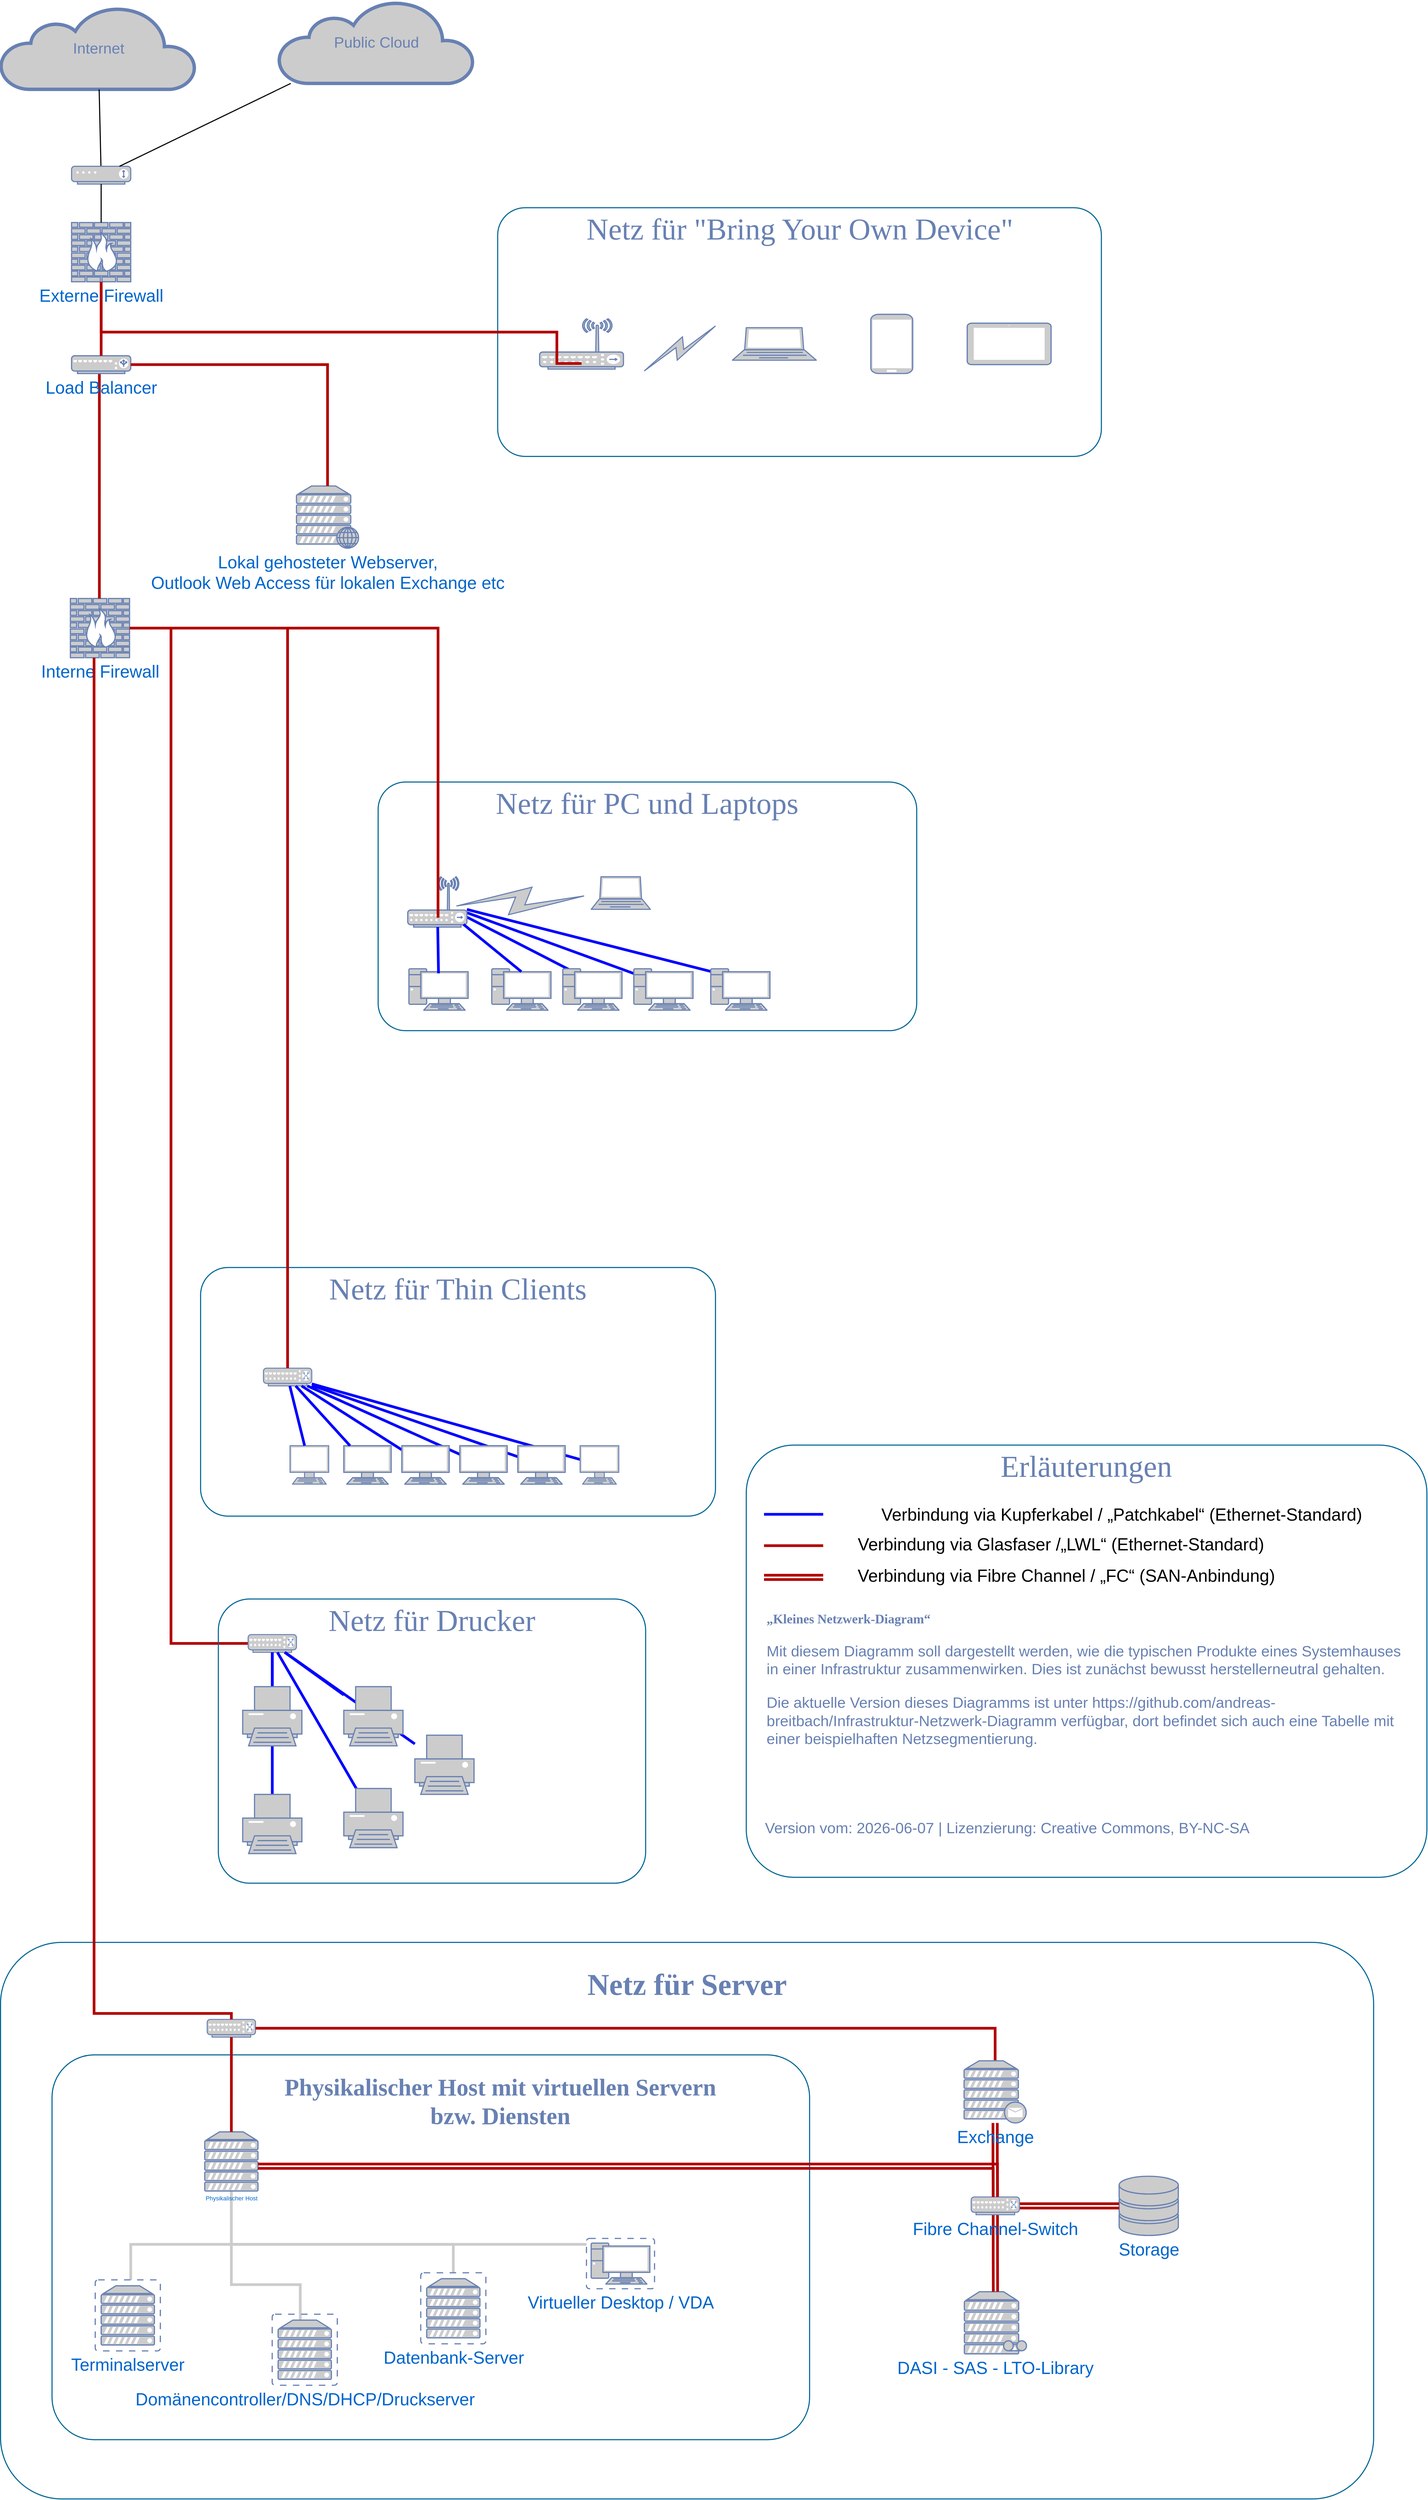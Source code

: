 <mxfile version="21.5.0" type="github">
  <diagram name="Seite-1" id="8-7M1oQOfn6xRrpXZHGh">
    <mxGraphModel dx="7389" dy="4086" grid="1" gridSize="10" guides="1" tooltips="1" connect="1" arrows="1" fold="1" page="1" pageScale="1" pageWidth="1654" pageHeight="1169" math="0" shadow="0">
      <root>
        <mxCell id="0" />
        <mxCell id="1" parent="0" />
        <mxCell id="ngwGiqMMLVKh6pp5jCwA-343" value="" style="group" vertex="1" connectable="0" parent="1">
          <mxGeometry x="20" y="20" width="2638.44" height="4620" as="geometry" />
        </mxCell>
        <mxCell id="pISYecKRWvW4cgzkgIgh-7" value="&lt;div style=&quot;font-size: 32px;&quot;&gt;&lt;font style=&quot;font-size: 32px;&quot;&gt;Externe Firewall&lt;/font&gt;&lt;/div&gt;&lt;div style=&quot;font-size: 32px;&quot;&gt;&lt;font style=&quot;font-size: 32px;&quot;&gt;&lt;br&gt;&lt;/font&gt;&lt;/div&gt;" style="fontColor=#0066CC;verticalAlign=top;verticalLabelPosition=bottom;labelPosition=center;align=center;html=1;fillColor=#CCCCCC;strokeColor=#6881B3;gradientColor=none;gradientDirection=north;strokeWidth=2;shape=mxgraph.networks.firewall;rounded=0;shadow=0;comic=0;" parent="ngwGiqMMLVKh6pp5jCwA-343" vertex="1">
          <mxGeometry x="131.375" y="410.545" width="109.479" height="109.479" as="geometry" />
        </mxCell>
        <mxCell id="pISYecKRWvW4cgzkgIgh-55" value="Internet" style="html=1;fillColor=#CCCCCC;strokeColor=#6881B3;gradientColor=none;gradientDirection=north;strokeWidth=2;shape=mxgraph.networks.cloud;fontColor=#6881B3;rounded=0;shadow=0;comic=0;align=center;fontSize=28;" parent="ngwGiqMMLVKh6pp5jCwA-343" vertex="1">
          <mxGeometry y="10.948" width="361.28" height="153.27" as="geometry" />
        </mxCell>
        <mxCell id="pISYecKRWvW4cgzkgIgh-56" style="edgeStyle=none;html=1;labelBackgroundColor=none;endArrow=none;endFill=0;strokeWidth=2;fontFamily=Verdana;fontSize=28;fontColor=#6881B3;" parent="ngwGiqMMLVKh6pp5jCwA-343" source="pISYecKRWvW4cgzkgIgh-91" target="pISYecKRWvW4cgzkgIgh-55" edge="1">
          <mxGeometry relative="1" as="geometry">
            <mxPoint x="185.693" y="284.645" as="sourcePoint" />
          </mxGeometry>
        </mxCell>
        <mxCell id="pISYecKRWvW4cgzkgIgh-78" value="Public Cloud" style="html=1;fillColor=#CCCCCC;strokeColor=#6881B3;gradientColor=none;gradientDirection=north;strokeWidth=2;shape=mxgraph.networks.cloud;fontColor=#6881B3;rounded=0;shadow=0;comic=0;align=center;fontSize=28;" parent="ngwGiqMMLVKh6pp5jCwA-343" vertex="1">
          <mxGeometry x="514.551" width="361.28" height="153.27" as="geometry" />
        </mxCell>
        <mxCell id="pISYecKRWvW4cgzkgIgh-122" style="edgeStyle=orthogonalEdgeStyle;shape=connector;rounded=0;orthogonalLoop=1;jettySize=auto;html=1;labelBackgroundColor=default;strokeColor=#B20000;strokeWidth=5;fontFamily=Helvetica;fontSize=11;fontColor=default;endArrow=none;endFill=0;fillColor=#e51400;" parent="ngwGiqMMLVKh6pp5jCwA-343" target="pISYecKRWvW4cgzkgIgh-111" edge="1">
          <mxGeometry relative="1" as="geometry">
            <mxPoint x="380.986" y="1160.477" as="sourcePoint" />
            <mxPoint x="556.331" y="2299.03" as="targetPoint" />
            <Array as="points">
              <mxPoint x="315.299" y="1160.474" />
            </Array>
          </mxGeometry>
        </mxCell>
        <mxCell id="pISYecKRWvW4cgzkgIgh-80" value="&lt;div style=&quot;font-size: 32px;&quot;&gt;Interne Firewall&lt;/div&gt;" style="fontColor=#0066CC;verticalAlign=top;verticalLabelPosition=bottom;labelPosition=center;align=center;html=1;fillColor=#CCCCCC;strokeColor=#6881B3;gradientColor=none;gradientDirection=north;strokeWidth=2;shape=mxgraph.networks.firewall;rounded=0;shadow=0;comic=0;" parent="ngwGiqMMLVKh6pp5jCwA-343" vertex="1">
          <mxGeometry x="129.185" y="1105.735" width="109.479" height="109.479" as="geometry" />
        </mxCell>
        <mxCell id="pISYecKRWvW4cgzkgIgh-137" style="edgeStyle=orthogonalEdgeStyle;shape=connector;rounded=0;orthogonalLoop=1;jettySize=auto;html=1;entryX=0.5;entryY=0;entryDx=0;entryDy=0;entryPerimeter=0;labelBackgroundColor=default;strokeColor=#B20000;strokeWidth=5;fontFamily=Helvetica;fontSize=11;fontColor=default;endArrow=none;endFill=0;fillColor=#e51400;" parent="ngwGiqMMLVKh6pp5jCwA-343" edge="1">
          <mxGeometry relative="1" as="geometry">
            <mxPoint x="185.019" y="689.716" as="sourcePoint" />
            <mxPoint x="182.83" y="1105.735" as="targetPoint" />
            <Array as="points">
              <mxPoint x="182.83" y="689.716" />
            </Array>
          </mxGeometry>
        </mxCell>
        <mxCell id="pISYecKRWvW4cgzkgIgh-83" value="&lt;font style=&quot;font-size: 32px;&quot;&gt;Load Balancer&lt;/font&gt;" style="fontColor=#0066CC;verticalAlign=top;verticalLabelPosition=bottom;labelPosition=center;align=center;html=1;outlineConnect=0;fillColor=#CCCCCC;strokeColor=#6881B3;gradientColor=none;gradientDirection=north;strokeWidth=2;shape=mxgraph.networks.load_balancer;" parent="ngwGiqMMLVKh6pp5jCwA-343" vertex="1">
          <mxGeometry x="131.375" y="656.872" width="109.479" height="32.844" as="geometry" />
        </mxCell>
        <mxCell id="pISYecKRWvW4cgzkgIgh-136" style="edgeStyle=orthogonalEdgeStyle;shape=connector;rounded=0;orthogonalLoop=1;jettySize=auto;html=1;entryX=0.5;entryY=0;entryDx=0;entryDy=0;entryPerimeter=0;labelBackgroundColor=default;strokeColor=#B20000;strokeWidth=5;fontFamily=Helvetica;fontSize=11;fontColor=default;endArrow=none;endFill=0;fillColor=#e51400;" parent="ngwGiqMMLVKh6pp5jCwA-343" source="pISYecKRWvW4cgzkgIgh-7" target="pISYecKRWvW4cgzkgIgh-83" edge="1">
          <mxGeometry relative="1" as="geometry" />
        </mxCell>
        <mxCell id="pISYecKRWvW4cgzkgIgh-91" value="" style="fontColor=#0066CC;verticalAlign=top;verticalLabelPosition=bottom;labelPosition=center;align=center;html=1;outlineConnect=0;fillColor=#CCCCCC;strokeColor=#6881B3;gradientColor=none;gradientDirection=north;strokeWidth=2;shape=mxgraph.networks.modem;" parent="ngwGiqMMLVKh6pp5jCwA-343" vertex="1">
          <mxGeometry x="131.375" y="306.54" width="109.479" height="32.844" as="geometry" />
        </mxCell>
        <mxCell id="pISYecKRWvW4cgzkgIgh-6" style="edgeStyle=none;html=1;labelBackgroundColor=none;endArrow=none;endFill=0;strokeWidth=2;fontFamily=Verdana;fontSize=28;fontColor=#6881B3;" parent="ngwGiqMMLVKh6pp5jCwA-343" source="pISYecKRWvW4cgzkgIgh-7" target="pISYecKRWvW4cgzkgIgh-91" edge="1">
          <mxGeometry relative="1" as="geometry">
            <mxPoint x="186.114" y="317.488" as="targetPoint" />
          </mxGeometry>
        </mxCell>
        <mxCell id="pISYecKRWvW4cgzkgIgh-57" style="edgeStyle=none;html=1;labelBackgroundColor=none;endArrow=none;endFill=0;strokeWidth=2;fontFamily=Verdana;fontSize=28;fontColor=#6881B3;" parent="ngwGiqMMLVKh6pp5jCwA-343" source="pISYecKRWvW4cgzkgIgh-91" target="pISYecKRWvW4cgzkgIgh-78" edge="1">
          <mxGeometry relative="1" as="geometry">
            <mxPoint x="212.84" y="284.645" as="sourcePoint" />
          </mxGeometry>
        </mxCell>
        <mxCell id="pISYecKRWvW4cgzkgIgh-134" value="&lt;font style=&quot;font-size: 32px;&quot;&gt;Lokal gehosteter Webserver, &lt;br&gt;&lt;/font&gt;&lt;div style=&quot;font-size: 32px;&quot;&gt;&lt;font style=&quot;font-size: 32px;&quot;&gt;Outlook Web Access für lokalen Exchange etc&lt;/font&gt;&lt;/div&gt;" style="fontColor=#0066CC;verticalAlign=top;verticalLabelPosition=bottom;labelPosition=center;align=center;html=1;outlineConnect=0;fillColor=#CCCCCC;strokeColor=#6881B3;gradientColor=none;gradientDirection=north;strokeWidth=2;shape=mxgraph.networks.web_server;fontFamily=Helvetica;fontSize=11;" parent="ngwGiqMMLVKh6pp5jCwA-343" vertex="1">
          <mxGeometry x="547.394" y="897.725" width="114.953" height="114.953" as="geometry" />
        </mxCell>
        <mxCell id="pISYecKRWvW4cgzkgIgh-135" style="edgeStyle=orthogonalEdgeStyle;shape=connector;rounded=0;orthogonalLoop=1;jettySize=auto;html=1;labelBackgroundColor=default;strokeColor=#B20000;strokeWidth=5;fontFamily=Helvetica;fontSize=11;fontColor=default;endArrow=none;endFill=0;fillColor=#e51400;" parent="ngwGiqMMLVKh6pp5jCwA-343" source="pISYecKRWvW4cgzkgIgh-83" target="pISYecKRWvW4cgzkgIgh-134" edge="1">
          <mxGeometry relative="1" as="geometry" />
        </mxCell>
        <mxCell id="pISYecKRWvW4cgzkgIgh-175" value="" style="group" parent="ngwGiqMMLVKh6pp5jCwA-343" vertex="1" connectable="0">
          <mxGeometry y="3590.9" width="2539.909" height="1029.1" as="geometry" />
        </mxCell>
        <mxCell id="pISYecKRWvW4cgzkgIgh-174" style="edgeStyle=orthogonalEdgeStyle;shape=link;rounded=0;orthogonalLoop=1;jettySize=auto;html=1;labelBackgroundColor=default;strokeColor=#B20000;strokeWidth=5;fontFamily=Helvetica;fontSize=11;fontColor=default;endArrow=none;endFill=0;fillColor=#e51400;" parent="pISYecKRWvW4cgzkgIgh-175" source="pISYecKRWvW4cgzkgIgh-138" target="pISYecKRWvW4cgzkgIgh-171" edge="1">
          <mxGeometry relative="1" as="geometry" />
        </mxCell>
        <mxCell id="pISYecKRWvW4cgzkgIgh-5" value="&lt;h1&gt;Netz für Server&lt;/h1&gt;" style="rounded=1;whiteSpace=wrap;html=1;shadow=0;comic=0;strokeColor=#036897;strokeWidth=2;fillColor=none;fontFamily=Verdana;fontSize=28;fontColor=#6881B3;align=center;arcSize=11;verticalAlign=top;" parent="pISYecKRWvW4cgzkgIgh-175" vertex="1">
          <mxGeometry width="2539.909" height="1029.1" as="geometry" />
        </mxCell>
        <mxCell id="pISYecKRWvW4cgzkgIgh-117" value="" style="fontColor=#0066CC;verticalAlign=top;verticalLabelPosition=bottom;labelPosition=center;align=center;html=1;outlineConnect=0;fillColor=#CCCCCC;strokeColor=#6881B3;gradientColor=none;gradientDirection=north;strokeWidth=2;shape=mxgraph.networks.switch;" parent="pISYecKRWvW4cgzkgIgh-175" vertex="1">
          <mxGeometry x="382.253" y="142.322" width="89.433" height="32.844" as="geometry" />
        </mxCell>
        <mxCell id="pISYecKRWvW4cgzkgIgh-168" style="edgeStyle=orthogonalEdgeStyle;shape=connector;rounded=0;orthogonalLoop=1;jettySize=auto;html=1;entryX=1;entryY=0.5;entryDx=0;entryDy=0;entryPerimeter=0;labelBackgroundColor=default;strokeColor=#B20000;strokeWidth=5;fontFamily=Helvetica;fontSize=11;fontColor=default;endArrow=none;endFill=0;fillColor=#e51400;" parent="pISYecKRWvW4cgzkgIgh-175" source="pISYecKRWvW4cgzkgIgh-138" target="pISYecKRWvW4cgzkgIgh-117" edge="1">
          <mxGeometry relative="1" as="geometry">
            <Array as="points">
              <mxPoint x="1840.339" y="158.744" />
            </Array>
          </mxGeometry>
        </mxCell>
        <mxCell id="pISYecKRWvW4cgzkgIgh-138" value="&lt;div style=&quot;font-size: 32px;&quot;&gt;&lt;font style=&quot;font-size: 32px;&quot;&gt;Exchange&lt;/font&gt;&lt;/div&gt;" style="fontColor=#0066CC;verticalAlign=top;verticalLabelPosition=bottom;labelPosition=center;align=center;html=1;outlineConnect=0;fillColor=#CCCCCC;strokeColor=#6881B3;gradientColor=none;gradientDirection=north;strokeWidth=2;shape=mxgraph.networks.mail_server;fontFamily=Helvetica;fontSize=11;" parent="pISYecKRWvW4cgzkgIgh-175" vertex="1">
          <mxGeometry x="1782.315" y="218.957" width="114.953" height="114.953" as="geometry" />
        </mxCell>
        <mxCell id="pISYecKRWvW4cgzkgIgh-142" value="&lt;font style=&quot;font-size: 32px;&quot;&gt;Storage&lt;/font&gt;" style="fontColor=#0066CC;verticalAlign=top;verticalLabelPosition=bottom;labelPosition=center;align=center;html=1;outlineConnect=0;fillColor=#CCCCCC;strokeColor=#6881B3;gradientColor=none;gradientDirection=north;strokeWidth=2;shape=mxgraph.networks.storage;fontFamily=Helvetica;fontSize=11;" parent="pISYecKRWvW4cgzkgIgh-175" vertex="1">
          <mxGeometry x="2069.15" y="432.441" width="109.479" height="109.479" as="geometry" />
        </mxCell>
        <mxCell id="pISYecKRWvW4cgzkgIgh-145" value="&lt;font style=&quot;font-size: 32px;&quot;&gt;DASI - SAS - LTO-Library&lt;/font&gt;" style="fontColor=#0066CC;verticalAlign=top;verticalLabelPosition=bottom;labelPosition=center;align=center;html=1;outlineConnect=0;fillColor=#CCCCCC;strokeColor=#6881B3;gradientColor=none;gradientDirection=north;strokeWidth=2;shape=mxgraph.networks.tape_storage;fontFamily=Helvetica;fontSize=11;" parent="pISYecKRWvW4cgzkgIgh-175" vertex="1">
          <mxGeometry x="1782.863" y="645.924" width="114.953" height="114.953" as="geometry" />
        </mxCell>
        <mxCell id="pISYecKRWvW4cgzkgIgh-166" value="" style="group" parent="pISYecKRWvW4cgzkgIgh-175" vertex="1" connectable="0">
          <mxGeometry x="95.247" y="208.009" width="1609.339" height="711.611" as="geometry" />
        </mxCell>
        <mxCell id="pISYecKRWvW4cgzkgIgh-157" value="&lt;h1&gt;&lt;br&gt;&lt;/h1&gt;" style="rounded=1;whiteSpace=wrap;html=1;shadow=0;comic=0;strokeColor=#036897;strokeWidth=2;fillColor=none;fontFamily=Verdana;fontSize=28;fontColor=#6881B3;align=center;arcSize=11;verticalAlign=top;" parent="pISYecKRWvW4cgzkgIgh-166" vertex="1">
          <mxGeometry width="1401.329" height="711.611" as="geometry" />
        </mxCell>
        <mxCell id="pISYecKRWvW4cgzkgIgh-165" style="edgeStyle=orthogonalEdgeStyle;shape=connector;rounded=0;orthogonalLoop=1;jettySize=auto;html=1;labelBackgroundColor=default;strokeColor=#CCCCCC;strokeWidth=5;fontFamily=Helvetica;fontSize=11;fontColor=default;endArrow=none;endFill=0;fillColor=#e51400;exitX=0.431;exitY=0.277;exitDx=0;exitDy=0;exitPerimeter=0;" parent="pISYecKRWvW4cgzkgIgh-166" source="pISYecKRWvW4cgzkgIgh-149" target="pISYecKRWvW4cgzkgIgh-144" edge="1">
          <mxGeometry relative="1" as="geometry">
            <mxPoint x="-131.375" y="339.384" as="sourcePoint" />
            <mxPoint x="104.069" y="86.488" as="targetPoint" />
            <Array as="points">
              <mxPoint x="458.716" y="424.777" />
              <mxPoint x="331.721" y="424.777" />
            </Array>
          </mxGeometry>
        </mxCell>
        <mxCell id="pISYecKRWvW4cgzkgIgh-149" value="&lt;font style=&quot;font-size: 32px;&quot;&gt;Domänencontroller/DNS/DHCP/Druckserver&lt;/font&gt;" style="fontColor=#0066CC;verticalAlign=top;verticalLabelPosition=bottom;labelPosition=center;align=center;html=1;outlineConnect=0;fillColor=#CCCCCC;strokeColor=#6881B3;gradientColor=none;gradientDirection=north;strokeWidth=2;shape=mxgraph.networks.virtual_server;fontFamily=Helvetica;fontSize=11;" parent="pISYecKRWvW4cgzkgIgh-166" vertex="1">
          <mxGeometry x="407.261" y="479.517" width="120.427" height="131.374" as="geometry" />
        </mxCell>
        <mxCell id="pISYecKRWvW4cgzkgIgh-162" style="edgeStyle=orthogonalEdgeStyle;shape=connector;rounded=0;orthogonalLoop=1;jettySize=auto;html=1;labelBackgroundColor=default;strokeColor=#CCCCCC;strokeWidth=5;fontFamily=Helvetica;fontSize=11;fontColor=default;endArrow=none;endFill=0;fillColor=#e51400;" parent="pISYecKRWvW4cgzkgIgh-166" source="pISYecKRWvW4cgzkgIgh-150" target="pISYecKRWvW4cgzkgIgh-144" edge="1">
          <mxGeometry relative="1" as="geometry">
            <Array as="points">
              <mxPoint x="145.607" y="350.332" />
              <mxPoint x="331.721" y="350.332" />
            </Array>
          </mxGeometry>
        </mxCell>
        <mxCell id="pISYecKRWvW4cgzkgIgh-150" value="&lt;font style=&quot;font-size: 32px;&quot;&gt;Terminalserver&lt;/font&gt;" style="fontColor=#0066CC;verticalAlign=top;verticalLabelPosition=bottom;labelPosition=center;align=center;html=1;outlineConnect=0;fillColor=#CCCCCC;strokeColor=#6881B3;gradientColor=none;gradientDirection=north;strokeWidth=2;shape=mxgraph.networks.virtual_server;fontFamily=Helvetica;fontSize=11;" parent="pISYecKRWvW4cgzkgIgh-166" vertex="1">
          <mxGeometry x="79.92" y="416.019" width="120.427" height="131.374" as="geometry" />
        </mxCell>
        <mxCell id="pISYecKRWvW4cgzkgIgh-164" style="edgeStyle=orthogonalEdgeStyle;shape=connector;rounded=0;orthogonalLoop=1;jettySize=auto;html=1;labelBackgroundColor=default;strokeColor=#CCCCCC;strokeWidth=5;fontFamily=Helvetica;fontSize=11;fontColor=default;endArrow=none;endFill=0;fillColor=#e51400;" parent="pISYecKRWvW4cgzkgIgh-166" source="pISYecKRWvW4cgzkgIgh-152" target="pISYecKRWvW4cgzkgIgh-144" edge="1">
          <mxGeometry relative="1" as="geometry">
            <Array as="points">
              <mxPoint x="742.267" y="350.332" />
              <mxPoint x="331.721" y="350.332" />
            </Array>
          </mxGeometry>
        </mxCell>
        <mxCell id="pISYecKRWvW4cgzkgIgh-152" value="&lt;div style=&quot;font-size: 32px;&quot;&gt;Datenbank-Server&lt;/div&gt;" style="fontColor=#0066CC;verticalAlign=top;verticalLabelPosition=bottom;labelPosition=center;align=center;html=1;outlineConnect=0;fillColor=#CCCCCC;strokeColor=#6881B3;gradientColor=none;gradientDirection=north;strokeWidth=2;shape=mxgraph.networks.virtual_server;fontFamily=Helvetica;fontSize=11;" parent="pISYecKRWvW4cgzkgIgh-166" vertex="1">
          <mxGeometry x="682.053" y="402.882" width="120.427" height="131.374" as="geometry" />
        </mxCell>
        <mxCell id="pISYecKRWvW4cgzkgIgh-163" style="edgeStyle=orthogonalEdgeStyle;shape=connector;rounded=0;orthogonalLoop=1;jettySize=auto;html=1;labelBackgroundColor=default;strokeColor=#CCCCCC;strokeWidth=5;fontFamily=Helvetica;fontSize=11;fontColor=default;endArrow=none;endFill=0;fillColor=#e51400;" parent="pISYecKRWvW4cgzkgIgh-166" source="pISYecKRWvW4cgzkgIgh-153" target="pISYecKRWvW4cgzkgIgh-144" edge="1">
          <mxGeometry relative="1" as="geometry">
            <Array as="points">
              <mxPoint x="840.797" y="350.332" />
              <mxPoint x="331.721" y="350.332" />
            </Array>
          </mxGeometry>
        </mxCell>
        <mxCell id="pISYecKRWvW4cgzkgIgh-153" value="&lt;div style=&quot;font-size: 32px;&quot;&gt;Virtueller Desktop / VDA&lt;/div&gt;" style="fontColor=#0066CC;verticalAlign=top;verticalLabelPosition=bottom;labelPosition=center;align=center;html=1;outlineConnect=0;fillColor=#CCCCCC;strokeColor=#6881B3;gradientColor=none;gradientDirection=north;strokeWidth=2;shape=mxgraph.networks.virtual_pc;fontFamily=Helvetica;fontSize=11;" parent="pISYecKRWvW4cgzkgIgh-166" vertex="1">
          <mxGeometry x="988.594" y="339.384" width="125.901" height="93.057" as="geometry" />
        </mxCell>
        <mxCell id="pISYecKRWvW4cgzkgIgh-154" value="" style="rounded=1;whiteSpace=wrap;html=1;fontFamily=Helvetica;fontSize=11;fontColor=default;opacity=0;" parent="pISYecKRWvW4cgzkgIgh-166" vertex="1">
          <mxGeometry x="689.717" y="273.697" width="131.375" height="65.687" as="geometry" />
        </mxCell>
        <mxCell id="pISYecKRWvW4cgzkgIgh-155" value="" style="rounded=1;whiteSpace=wrap;html=1;fontFamily=Helvetica;fontSize=11;fontColor=default;opacity=0;" parent="pISYecKRWvW4cgzkgIgh-166" vertex="1">
          <mxGeometry x="689.717" y="164.218" width="131.375" height="65.687" as="geometry" />
        </mxCell>
        <mxCell id="pISYecKRWvW4cgzkgIgh-147" value="&lt;h1&gt;&lt;font style=&quot;font-size: 44px;&quot; face=&quot;Verdana&quot; color=&quot;#6881b3&quot;&gt;Physikalischer Host mit virtuellen Servern bzw. Diensten&lt;br&gt;&lt;/font&gt;&lt;/h1&gt;" style="text;html=1;strokeColor=none;fillColor=none;align=center;verticalAlign=middle;whiteSpace=wrap;rounded=0;fontSize=11;fontFamily=Helvetica;fontColor=default;" parent="pISYecKRWvW4cgzkgIgh-166" vertex="1">
          <mxGeometry x="407.261" y="10.948" width="842.987" height="153.27" as="geometry" />
        </mxCell>
        <mxCell id="pISYecKRWvW4cgzkgIgh-144" value="&lt;div&gt;Physikalischer Host&lt;/div&gt;&lt;div&gt;&lt;br&gt;&lt;/div&gt;" style="fontColor=#0066CC;verticalAlign=top;verticalLabelPosition=bottom;labelPosition=center;align=center;html=1;outlineConnect=0;fillColor=#CCCCCC;strokeColor=#6881B3;gradientColor=none;gradientDirection=north;strokeWidth=2;shape=mxgraph.networks.server;fontFamily=Helvetica;fontSize=11;" parent="pISYecKRWvW4cgzkgIgh-166" vertex="1">
          <mxGeometry x="282.455" y="142.322" width="98.531" height="109.479" as="geometry" />
        </mxCell>
        <mxCell id="pISYecKRWvW4cgzkgIgh-167" style="edgeStyle=orthogonalEdgeStyle;shape=connector;rounded=0;orthogonalLoop=1;jettySize=auto;html=1;labelBackgroundColor=default;strokeColor=#B20000;strokeWidth=5;fontFamily=Helvetica;fontSize=11;fontColor=default;endArrow=none;endFill=0;fillColor=#e51400;" parent="pISYecKRWvW4cgzkgIgh-175" source="pISYecKRWvW4cgzkgIgh-117" target="pISYecKRWvW4cgzkgIgh-144" edge="1">
          <mxGeometry relative="1" as="geometry" />
        </mxCell>
        <mxCell id="pISYecKRWvW4cgzkgIgh-172" value="" style="edgeStyle=orthogonalEdgeStyle;shape=link;rounded=0;orthogonalLoop=1;jettySize=auto;html=1;labelBackgroundColor=default;strokeColor=#B20000;strokeWidth=5;fontFamily=Helvetica;fontSize=11;fontColor=default;endArrow=none;endFill=0;fillColor=#e51400;" parent="pISYecKRWvW4cgzkgIgh-175" source="pISYecKRWvW4cgzkgIgh-142" target="pISYecKRWvW4cgzkgIgh-171" edge="1">
          <mxGeometry relative="1" as="geometry">
            <mxPoint x="2419.482" y="492.654" as="sourcePoint" />
            <mxPoint x="426.967" y="426.967" as="targetPoint" />
            <Array as="points">
              <mxPoint x="2167.681" y="487.18" />
              <mxPoint x="2167.681" y="487.18" />
            </Array>
          </mxGeometry>
        </mxCell>
        <mxCell id="pISYecKRWvW4cgzkgIgh-173" style="edgeStyle=orthogonalEdgeStyle;shape=link;rounded=0;orthogonalLoop=1;jettySize=auto;html=1;labelBackgroundColor=default;strokeColor=#B20000;strokeWidth=5;fontFamily=Helvetica;fontSize=11;fontColor=default;endArrow=none;endFill=0;fillColor=#e51400;" parent="pISYecKRWvW4cgzkgIgh-175" source="pISYecKRWvW4cgzkgIgh-171" target="pISYecKRWvW4cgzkgIgh-145" edge="1">
          <mxGeometry relative="1" as="geometry" />
        </mxCell>
        <mxCell id="pISYecKRWvW4cgzkgIgh-171" value="&lt;font style=&quot;font-size: 32px;&quot;&gt;Fibre Channel-Switch&lt;/font&gt;" style="fontColor=#0066CC;verticalAlign=top;verticalLabelPosition=bottom;labelPosition=center;align=center;html=1;outlineConnect=0;fillColor=#CCCCCC;strokeColor=#6881B3;gradientColor=none;gradientDirection=north;strokeWidth=2;shape=mxgraph.networks.switch;" parent="pISYecKRWvW4cgzkgIgh-175" vertex="1">
          <mxGeometry x="1795.45" y="470.758" width="89.433" height="32.844" as="geometry" />
        </mxCell>
        <mxCell id="pISYecKRWvW4cgzkgIgh-170" style="edgeStyle=orthogonalEdgeStyle;shape=link;rounded=0;orthogonalLoop=1;jettySize=auto;html=1;labelBackgroundColor=default;strokeColor=#B20000;strokeWidth=5;fontFamily=Helvetica;fontSize=11;fontColor=default;endArrow=none;endFill=0;fillColor=#e51400;" parent="pISYecKRWvW4cgzkgIgh-175" source="pISYecKRWvW4cgzkgIgh-171" target="pISYecKRWvW4cgzkgIgh-144" edge="1">
          <mxGeometry relative="1" as="geometry">
            <Array as="points">
              <mxPoint x="1840.339" y="413.829" />
            </Array>
          </mxGeometry>
        </mxCell>
        <mxCell id="pISYecKRWvW4cgzkgIgh-119" style="edgeStyle=orthogonalEdgeStyle;shape=connector;rounded=0;orthogonalLoop=1;jettySize=auto;html=1;entryX=0.5;entryY=0;entryDx=0;entryDy=0;entryPerimeter=0;labelBackgroundColor=default;strokeColor=#B20000;strokeWidth=5;fontFamily=Helvetica;fontSize=11;fontColor=default;endArrow=none;endFill=0;fillColor=#e51400;" parent="ngwGiqMMLVKh6pp5jCwA-343" source="pISYecKRWvW4cgzkgIgh-80" target="pISYecKRWvW4cgzkgIgh-117" edge="1">
          <mxGeometry relative="1" as="geometry">
            <Array as="points">
              <mxPoint x="172.977" y="3722.275" />
            </Array>
          </mxGeometry>
        </mxCell>
        <mxCell id="pISYecKRWvW4cgzkgIgh-179" value="" style="group" parent="ngwGiqMMLVKh6pp5jCwA-343" vertex="1" connectable="0">
          <mxGeometry x="919.622" y="383.175" width="1116.684" height="459.81" as="geometry" />
        </mxCell>
        <mxCell id="pISYecKRWvW4cgzkgIgh-180" value="&lt;font style=&quot;font-size: 56px;&quot;&gt;Netz für &quot;Bring Your Own Device&quot;&lt;/font&gt;" style="rounded=1;whiteSpace=wrap;html=1;shadow=0;comic=0;strokeColor=#036897;strokeWidth=2;fillColor=none;fontFamily=Verdana;fontSize=28;fontColor=#6881B3;align=center;arcSize=11;verticalAlign=top;" parent="pISYecKRWvW4cgzkgIgh-179" vertex="1">
          <mxGeometry width="1116.684" height="459.81" as="geometry" />
        </mxCell>
        <mxCell id="pISYecKRWvW4cgzkgIgh-186" value="" style="fontColor=#0066CC;verticalAlign=top;verticalLabelPosition=bottom;labelPosition=center;align=center;html=1;fillColor=#CCCCCC;strokeColor=#6881B3;gradientColor=none;gradientDirection=north;strokeWidth=2;shape=mxgraph.networks.wireless_hub;rounded=0;shadow=0;comic=0;" parent="pISYecKRWvW4cgzkgIgh-179" vertex="1">
          <mxGeometry x="77.548" y="205.273" width="155.095" height="93.057" as="geometry" />
        </mxCell>
        <mxCell id="pISYecKRWvW4cgzkgIgh-187" value="" style="html=1;fillColor=#CCCCCC;strokeColor=#6881B3;gradientColor=none;gradientDirection=north;strokeWidth=2;shape=mxgraph.networks.comm_link_edge;html=1;labelBackgroundColor=none;endArrow=none;endFill=0;fontFamily=Verdana;fontSize=20;" parent="pISYecKRWvW4cgzkgIgh-179" edge="1">
          <mxGeometry width="100" height="100" relative="1" as="geometry">
            <mxPoint x="263.657" y="306.54" as="sourcePoint" />
            <mxPoint x="410.226" y="213.965" as="targetPoint" />
          </mxGeometry>
        </mxCell>
        <mxCell id="pISYecKRWvW4cgzkgIgh-195" value="" style="fontColor=#0066CC;verticalAlign=top;verticalLabelPosition=bottom;labelPosition=center;align=center;html=1;outlineConnect=0;fillColor=#CCCCCC;strokeColor=#6881B3;gradientColor=none;gradientDirection=north;strokeWidth=2;shape=mxgraph.networks.tablet;fontFamily=Helvetica;fontSize=11;" parent="pISYecKRWvW4cgzkgIgh-179" vertex="1">
          <mxGeometry x="868.532" y="213.483" width="155.095" height="76.635" as="geometry" />
        </mxCell>
        <mxCell id="pISYecKRWvW4cgzkgIgh-196" value="" style="fontColor=#0066CC;verticalAlign=top;verticalLabelPosition=bottom;labelPosition=center;align=center;html=1;outlineConnect=0;fillColor=#CCCCCC;strokeColor=#6881B3;gradientColor=none;gradientDirection=north;strokeWidth=2;shape=mxgraph.networks.mobile;fontFamily=Helvetica;fontSize=11;" parent="pISYecKRWvW4cgzkgIgh-179" vertex="1">
          <mxGeometry x="690.173" y="197.062" width="77.548" height="109.479" as="geometry" />
        </mxCell>
        <mxCell id="pISYecKRWvW4cgzkgIgh-197" value="" style="fontColor=#0066CC;verticalAlign=top;verticalLabelPosition=bottom;labelPosition=center;align=center;html=1;outlineConnect=0;fillColor=#CCCCCC;strokeColor=#6881B3;gradientColor=none;gradientDirection=north;strokeWidth=2;shape=mxgraph.networks.laptop;fontFamily=Helvetica;fontSize=11;" parent="pISYecKRWvW4cgzkgIgh-179" vertex="1">
          <mxGeometry x="434.266" y="221.694" width="155.095" height="60.213" as="geometry" />
        </mxCell>
        <mxCell id="pISYecKRWvW4cgzkgIgh-199" style="edgeStyle=orthogonalEdgeStyle;shape=connector;rounded=0;orthogonalLoop=1;jettySize=auto;html=1;entryX=0.5;entryY=1;entryDx=0;entryDy=0;entryPerimeter=0;labelBackgroundColor=default;strokeColor=#B20000;strokeWidth=5;fontFamily=Helvetica;fontSize=11;fontColor=default;endArrow=none;endFill=0;fillColor=#e51400;exitX=0.5;exitY=0.888;exitDx=0;exitDy=0;exitPerimeter=0;" parent="ngwGiqMMLVKh6pp5jCwA-343" source="pISYecKRWvW4cgzkgIgh-186" target="pISYecKRWvW4cgzkgIgh-7" edge="1">
          <mxGeometry relative="1" as="geometry">
            <Array as="points">
              <mxPoint x="1029.101" y="613.081" />
              <mxPoint x="186.114" y="613.081" />
            </Array>
          </mxGeometry>
        </mxCell>
        <mxCell id="ngwGiqMMLVKh6pp5jCwA-29" value="" style="group" vertex="1" connectable="0" parent="ngwGiqMMLVKh6pp5jCwA-343">
          <mxGeometry x="698.475" y="1445.118" width="996.257" height="459.81" as="geometry" />
        </mxCell>
        <mxCell id="pISYecKRWvW4cgzkgIgh-73" style="edgeStyle=none;html=1;labelBackgroundColor=none;endArrow=none;endFill=0;strokeWidth=5;fontFamily=Verdana;fontSize=15;fontColor=#036897;exitX=0.276;exitY=0.144;exitDx=0;exitDy=0;exitPerimeter=0;strokeColor=#0000FF;" parent="ngwGiqMMLVKh6pp5jCwA-29" source="pISYecKRWvW4cgzkgIgh-65" target="pISYecKRWvW4cgzkgIgh-70" edge="1">
          <mxGeometry relative="1" as="geometry" />
        </mxCell>
        <mxCell id="pISYecKRWvW4cgzkgIgh-74" style="edgeStyle=none;html=1;labelBackgroundColor=none;endArrow=none;endFill=0;strokeWidth=5;fontFamily=Verdana;fontSize=15;fontColor=#036897;exitX=0.202;exitY=0.22;exitDx=0;exitDy=0;exitPerimeter=0;strokeColor=#0000FF;" parent="ngwGiqMMLVKh6pp5jCwA-29" source="pISYecKRWvW4cgzkgIgh-66" target="pISYecKRWvW4cgzkgIgh-70" edge="1">
          <mxGeometry relative="1" as="geometry" />
        </mxCell>
        <mxCell id="pISYecKRWvW4cgzkgIgh-75" style="edgeStyle=none;html=1;labelBackgroundColor=none;endArrow=none;endFill=0;strokeWidth=5;fontFamily=Verdana;fontSize=15;fontColor=#036897;exitX=0.218;exitY=0.144;exitDx=0;exitDy=0;exitPerimeter=0;strokeColor=#0000FF;" parent="ngwGiqMMLVKh6pp5jCwA-29" source="pISYecKRWvW4cgzkgIgh-67" target="pISYecKRWvW4cgzkgIgh-70" edge="1">
          <mxGeometry relative="1" as="geometry" />
        </mxCell>
        <mxCell id="pISYecKRWvW4cgzkgIgh-2" value="&lt;font style=&quot;font-size: 56px;&quot;&gt;Netz für PC und Laptops&lt;/font&gt;" style="rounded=1;whiteSpace=wrap;html=1;shadow=0;comic=0;strokeColor=#036897;strokeWidth=2;fillColor=none;fontFamily=Verdana;fontSize=28;fontColor=#6881B3;align=center;arcSize=11;verticalAlign=top;" parent="ngwGiqMMLVKh6pp5jCwA-29" vertex="1">
          <mxGeometry width="996.257" height="459.81" as="geometry" />
        </mxCell>
        <mxCell id="pISYecKRWvW4cgzkgIgh-63" value="" style="fontColor=#0066CC;verticalAlign=top;verticalLabelPosition=bottom;labelPosition=center;align=center;html=1;fillColor=#CCCCCC;strokeColor=#6881B3;gradientColor=none;gradientDirection=north;strokeWidth=2;shape=mxgraph.networks.pc;rounded=0;shadow=0;comic=0;" parent="ngwGiqMMLVKh6pp5jCwA-29" vertex="1">
          <mxGeometry x="56.929" y="345.309" width="109.479" height="76.635" as="geometry" />
        </mxCell>
        <mxCell id="pISYecKRWvW4cgzkgIgh-64" value="" style="fontColor=#0066CC;verticalAlign=top;verticalLabelPosition=bottom;labelPosition=center;align=center;html=1;fillColor=#CCCCCC;strokeColor=#6881B3;gradientColor=none;gradientDirection=north;strokeWidth=2;shape=mxgraph.networks.pc;rounded=0;shadow=0;comic=0;" parent="ngwGiqMMLVKh6pp5jCwA-29" vertex="1">
          <mxGeometry x="210.199" y="345.309" width="109.479" height="76.635" as="geometry" />
        </mxCell>
        <mxCell id="pISYecKRWvW4cgzkgIgh-65" value="" style="fontColor=#0066CC;verticalAlign=top;verticalLabelPosition=bottom;labelPosition=center;align=center;html=1;fillColor=#CCCCCC;strokeColor=#6881B3;gradientColor=none;gradientDirection=north;strokeWidth=2;shape=mxgraph.networks.pc;rounded=0;shadow=0;comic=0;" parent="ngwGiqMMLVKh6pp5jCwA-29" vertex="1">
          <mxGeometry x="341.574" y="345.309" width="109.479" height="76.635" as="geometry" />
        </mxCell>
        <mxCell id="pISYecKRWvW4cgzkgIgh-66" value="" style="fontColor=#0066CC;verticalAlign=top;verticalLabelPosition=bottom;labelPosition=center;align=center;html=1;fillColor=#CCCCCC;strokeColor=#6881B3;gradientColor=none;gradientDirection=north;strokeWidth=2;shape=mxgraph.networks.pc;rounded=0;shadow=0;comic=0;" parent="ngwGiqMMLVKh6pp5jCwA-29" vertex="1">
          <mxGeometry x="472.949" y="345.309" width="109.479" height="76.635" as="geometry" />
        </mxCell>
        <mxCell id="pISYecKRWvW4cgzkgIgh-67" value="" style="fontColor=#0066CC;verticalAlign=top;verticalLabelPosition=bottom;labelPosition=center;align=center;html=1;fillColor=#CCCCCC;strokeColor=#6881B3;gradientColor=none;gradientDirection=north;strokeWidth=2;shape=mxgraph.networks.pc;rounded=0;shadow=0;comic=0;" parent="ngwGiqMMLVKh6pp5jCwA-29" vertex="1">
          <mxGeometry x="615.271" y="345.309" width="109.479" height="76.635" as="geometry" />
        </mxCell>
        <mxCell id="pISYecKRWvW4cgzkgIgh-70" value="" style="fontColor=#0066CC;verticalAlign=top;verticalLabelPosition=bottom;labelPosition=center;align=center;html=1;fillColor=#CCCCCC;strokeColor=#6881B3;gradientColor=none;gradientDirection=north;strokeWidth=2;shape=mxgraph.networks.wireless_hub;rounded=0;shadow=0;comic=0;" parent="ngwGiqMMLVKh6pp5jCwA-29" vertex="1">
          <mxGeometry x="54.739" y="175.168" width="109.479" height="93.057" as="geometry" />
        </mxCell>
        <mxCell id="pISYecKRWvW4cgzkgIgh-76" value="" style="html=1;fillColor=#CCCCCC;strokeColor=#6881B3;gradientColor=none;gradientDirection=north;strokeWidth=2;shape=mxgraph.networks.comm_link_edge;html=1;labelBackgroundColor=none;endArrow=none;endFill=0;fontFamily=Verdana;fontSize=20;entryX=0.702;entryY=0.593;entryDx=0;entryDy=0;entryPerimeter=0;" parent="ngwGiqMMLVKh6pp5jCwA-29" source="pISYecKRWvW4cgzkgIgh-88" target="pISYecKRWvW4cgzkgIgh-70" edge="1">
          <mxGeometry width="100" height="100" relative="1" as="geometry">
            <mxPoint x="335.049" y="215.87" as="sourcePoint" />
            <mxPoint x="194.829" y="197.062" as="targetPoint" />
          </mxGeometry>
        </mxCell>
        <mxCell id="pISYecKRWvW4cgzkgIgh-88" value="" style="fontColor=#0066CC;verticalAlign=top;verticalLabelPosition=bottom;labelPosition=center;align=center;html=1;outlineConnect=0;fillColor=#CCCCCC;strokeColor=#6881B3;gradientColor=none;gradientDirection=north;strokeWidth=2;shape=mxgraph.networks.laptop;" parent="ngwGiqMMLVKh6pp5jCwA-29" vertex="1">
          <mxGeometry x="394.124" y="175.166" width="109.479" height="60.213" as="geometry" />
        </mxCell>
        <mxCell id="pISYecKRWvW4cgzkgIgh-71" style="edgeStyle=none;html=1;labelBackgroundColor=none;endArrow=none;endFill=0;strokeWidth=5;fontFamily=Verdana;fontSize=15;fontColor=#036897;exitX=0.5;exitY=0.11;exitDx=0;exitDy=0;exitPerimeter=0;strokeColor=#0000FF;" parent="ngwGiqMMLVKh6pp5jCwA-29" source="pISYecKRWvW4cgzkgIgh-63" target="pISYecKRWvW4cgzkgIgh-70" edge="1">
          <mxGeometry relative="1" as="geometry">
            <mxPoint x="2366.932" y="1560.522" as="targetPoint" />
          </mxGeometry>
        </mxCell>
        <mxCell id="pISYecKRWvW4cgzkgIgh-72" style="edgeStyle=none;html=1;labelBackgroundColor=none;endArrow=none;endFill=0;strokeWidth=5;fontFamily=Verdana;fontSize=15;fontColor=#036897;exitX=0.5;exitY=0.07;exitDx=0;exitDy=0;exitPerimeter=0;entryX=0.942;entryY=0.946;entryDx=0;entryDy=0;entryPerimeter=0;strokeColor=#0000FF;" parent="ngwGiqMMLVKh6pp5jCwA-29" source="pISYecKRWvW4cgzkgIgh-64" target="pISYecKRWvW4cgzkgIgh-70" edge="1">
          <mxGeometry relative="1" as="geometry" />
        </mxCell>
        <mxCell id="pISYecKRWvW4cgzkgIgh-120" style="edgeStyle=orthogonalEdgeStyle;shape=connector;rounded=0;orthogonalLoop=1;jettySize=auto;html=1;entryX=0.512;entryY=0.814;entryDx=0;entryDy=0;entryPerimeter=0;labelBackgroundColor=default;strokeColor=#B20000;strokeWidth=5;fontFamily=Helvetica;fontSize=11;fontColor=default;endArrow=none;endFill=0;fillColor=#e51400;" parent="ngwGiqMMLVKh6pp5jCwA-343" source="pISYecKRWvW4cgzkgIgh-80" target="pISYecKRWvW4cgzkgIgh-70" edge="1">
          <mxGeometry relative="1" as="geometry" />
        </mxCell>
        <mxCell id="ngwGiqMMLVKh6pp5jCwA-47" value="" style="group" vertex="1" connectable="0" parent="ngwGiqMMLVKh6pp5jCwA-343">
          <mxGeometry x="1368.485" y="2671.28" width="1269.955" height="799.194" as="geometry" />
        </mxCell>
        <mxCell id="ngwGiqMMLVKh6pp5jCwA-48" value="&lt;font style=&quot;font-size: 56px;&quot;&gt;Erläuterungen&lt;/font&gt;" style="rounded=1;whiteSpace=wrap;html=1;shadow=0;comic=0;strokeColor=#036897;strokeWidth=2;fillColor=none;fontFamily=Verdana;fontSize=28;fontColor=#6881B3;align=center;arcSize=11;verticalAlign=top;" vertex="1" parent="ngwGiqMMLVKh6pp5jCwA-47">
          <mxGeometry x="10.948" width="1259.007" height="799.194" as="geometry" />
        </mxCell>
        <mxCell id="ngwGiqMMLVKh6pp5jCwA-50" style="edgeStyle=none;shape=connector;rounded=0;orthogonalLoop=1;jettySize=auto;html=1;labelBackgroundColor=default;strokeColor=#0000FF;strokeWidth=5;fontFamily=Helvetica;fontSize=11;fontColor=default;endArrow=none;endFill=0;fillColor=#e51400;" edge="1" parent="ngwGiqMMLVKh6pp5jCwA-47" target="ngwGiqMMLVKh6pp5jCwA-49">
          <mxGeometry relative="1" as="geometry">
            <mxPoint x="276.981" y="188.569" as="sourcePoint" />
          </mxGeometry>
        </mxCell>
        <mxCell id="ngwGiqMMLVKh6pp5jCwA-51" style="edgeStyle=none;shape=connector;rounded=0;orthogonalLoop=1;jettySize=auto;html=1;labelBackgroundColor=default;strokeColor=#0000FF;strokeWidth=5;fontFamily=Helvetica;fontSize=11;fontColor=default;endArrow=none;endFill=0;fillColor=#e51400;" edge="1" parent="ngwGiqMMLVKh6pp5jCwA-47" target="ngwGiqMMLVKh6pp5jCwA-49">
          <mxGeometry relative="1" as="geometry">
            <mxPoint x="621.84" y="207.939" as="sourcePoint" />
          </mxGeometry>
        </mxCell>
        <mxCell id="ngwGiqMMLVKh6pp5jCwA-52" style="edgeStyle=none;shape=connector;rounded=0;orthogonalLoop=1;jettySize=auto;html=1;labelBackgroundColor=default;strokeColor=#0000FF;strokeWidth=5;fontFamily=Helvetica;fontSize=11;fontColor=default;endArrow=none;endFill=0;fillColor=#e51400;" edge="1" parent="ngwGiqMMLVKh6pp5jCwA-47" target="ngwGiqMMLVKh6pp5jCwA-49">
          <mxGeometry relative="1" as="geometry">
            <mxPoint x="793.722" y="210.93" as="sourcePoint" />
          </mxGeometry>
        </mxCell>
        <mxCell id="ngwGiqMMLVKh6pp5jCwA-53" style="edgeStyle=none;shape=connector;rounded=0;orthogonalLoop=1;jettySize=auto;html=1;labelBackgroundColor=default;strokeColor=#0000FF;strokeWidth=5;fontFamily=Helvetica;fontSize=11;fontColor=default;endArrow=none;endFill=0;fillColor=#e51400;" edge="1" parent="ngwGiqMMLVKh6pp5jCwA-47" target="ngwGiqMMLVKh6pp5jCwA-49">
          <mxGeometry relative="1" as="geometry">
            <mxPoint x="134.78" y="165.167" as="sourcePoint" />
          </mxGeometry>
        </mxCell>
        <mxCell id="ngwGiqMMLVKh6pp5jCwA-54" style="edgeStyle=none;shape=connector;rounded=0;orthogonalLoop=1;jettySize=auto;html=1;labelBackgroundColor=default;strokeColor=#0000FF;strokeWidth=5;fontFamily=Helvetica;fontSize=11;fontColor=default;endArrow=none;endFill=0;fillColor=#e51400;" edge="1" parent="ngwGiqMMLVKh6pp5jCwA-47" source="ngwGiqMMLVKh6pp5jCwA-49">
          <mxGeometry relative="1" as="geometry">
            <mxPoint x="448.863" y="202.359" as="targetPoint" />
          </mxGeometry>
        </mxCell>
        <mxCell id="ngwGiqMMLVKh6pp5jCwA-60" value="" style="group" vertex="1" connectable="0" parent="ngwGiqMMLVKh6pp5jCwA-47">
          <mxGeometry x="43.792" y="158.471" width="1007.205" height="55.8" as="geometry" />
        </mxCell>
        <mxCell id="ngwGiqMMLVKh6pp5jCwA-27" value="" style="endArrow=none;html=1;rounded=0;strokeWidth=5;strokeColor=#B20000;" edge="1" parent="ngwGiqMMLVKh6pp5jCwA-60">
          <mxGeometry width="50" height="50" relative="1" as="geometry">
            <mxPoint y="27.487" as="sourcePoint" />
            <mxPoint x="109.479" y="27.487" as="targetPoint" />
          </mxGeometry>
        </mxCell>
        <mxCell id="ngwGiqMMLVKh6pp5jCwA-31" value="&lt;div style=&quot;font-size: 32px;&quot;&gt;&lt;font style=&quot;font-size: 32px;&quot;&gt;Verbindung via Glasfaser /„LWL“ (Ethernet-Standard)&lt;/font&gt;&lt;/div&gt;" style="text;html=1;align=center;verticalAlign=middle;resizable=0;points=[];autosize=1;strokeColor=none;fillColor=none;" vertex="1" parent="ngwGiqMMLVKh6pp5jCwA-60">
          <mxGeometry x="164.218" width="770" height="50" as="geometry" />
        </mxCell>
        <mxCell id="ngwGiqMMLVKh6pp5jCwA-61" value="" style="group" vertex="1" connectable="0" parent="ngwGiqMMLVKh6pp5jCwA-47">
          <mxGeometry x="43.792" y="217.06" width="1029.101" height="55.8" as="geometry" />
        </mxCell>
        <mxCell id="ngwGiqMMLVKh6pp5jCwA-26" value="" style="shape=link;html=1;rounded=0;strokeWidth=5;strokeColor=#B20000;" edge="1" parent="ngwGiqMMLVKh6pp5jCwA-61">
          <mxGeometry width="100" relative="1" as="geometry">
            <mxPoint y="27.487" as="sourcePoint" />
            <mxPoint x="109.479" y="27.487" as="targetPoint" />
          </mxGeometry>
        </mxCell>
        <mxCell id="ngwGiqMMLVKh6pp5jCwA-33" value="&lt;font style=&quot;font-size: 32px;&quot;&gt;Verbindung via Fibre Channel / „FC“ (SAN-Anbindung)&lt;/font&gt;" style="text;html=1;align=center;verticalAlign=middle;resizable=0;points=[];autosize=1;strokeColor=none;fillColor=none;" vertex="1" parent="ngwGiqMMLVKh6pp5jCwA-61">
          <mxGeometry x="164.218" width="790" height="50" as="geometry" />
        </mxCell>
        <mxCell id="ngwGiqMMLVKh6pp5jCwA-62" value="" style="group" vertex="1" connectable="0" parent="ngwGiqMMLVKh6pp5jCwA-47">
          <mxGeometry x="43.792" y="111.599" width="1160.476" height="33.48" as="geometry" />
        </mxCell>
        <mxCell id="ngwGiqMMLVKh6pp5jCwA-28" value="" style="endArrow=none;html=1;rounded=0;strokeWidth=5;strokeColor=#0000FF;" edge="1" parent="ngwGiqMMLVKh6pp5jCwA-62">
          <mxGeometry width="50" height="50" relative="1" as="geometry">
            <mxPoint y="16.327" as="sourcePoint" />
            <mxPoint x="109.479" y="16.327" as="targetPoint" />
          </mxGeometry>
        </mxCell>
        <mxCell id="ngwGiqMMLVKh6pp5jCwA-30" value="&lt;div style=&quot;font-size: 32px;&quot;&gt;&lt;font style=&quot;font-size: 32px;&quot;&gt;Verbindung via Kupferkabel / „Patchkabel“ (Ethernet-Standard)&lt;/font&gt;&lt;/div&gt;" style="text;html=1;strokeColor=none;fillColor=none;align=center;verticalAlign=middle;whiteSpace=wrap;rounded=0;" vertex="1" parent="ngwGiqMMLVKh6pp5jCwA-62">
          <mxGeometry x="164.218" width="996.257" height="33.48" as="geometry" />
        </mxCell>
        <mxCell id="ngwGiqMMLVKh6pp5jCwA-63" value="&lt;h1&gt;&lt;font face=&quot;Verdana&quot; color=&quot;#6881b3&quot;&gt;„Kleines Netzwerk-Diagram“ &lt;br&gt;&lt;/font&gt;&lt;/h1&gt;&lt;p style=&quot;font-size: 28px;&quot;&gt;&lt;font style=&quot;font-size: 28px;&quot; color=&quot;#6881b3&quot;&gt;Mit diesem Diagramm soll dargestellt werden, wie die typischen Produkte eines Systemhauses in einer Infrastruktur zusammenwirken. Dies ist zunächst bewusst herstellerneutral gehalten. &lt;br&gt;&lt;/font&gt;&lt;/p&gt;&lt;p style=&quot;font-size: 28px;&quot;&gt;&lt;font style=&quot;font-size: 28px;&quot; color=&quot;#6881b3&quot;&gt;Die aktuelle Version dieses Diagramms ist unter https://github.com/andreas-breitbach/Infrastruktur-Netzwerk-Diagramm verfügbar, dort befindet sich auch eine Tabelle mit einer beispielhaften Netzsegmentierung. &lt;br&gt;&lt;/font&gt;&lt;/p&gt;&lt;p style=&quot;font-size: 28px;&quot;&gt;&lt;br&gt;&lt;/p&gt;" style="text;html=1;strokeColor=none;fillColor=none;spacing=5;spacingTop=-20;whiteSpace=wrap;overflow=hidden;rounded=0;" vertex="1" parent="ngwGiqMMLVKh6pp5jCwA-47">
          <mxGeometry x="43.792" y="301.318" width="1193.319" height="333.658" as="geometry" />
        </mxCell>
        <object label="&lt;div style=&quot;font-size: 28px;&quot; align=&quot;left&quot;&gt;&lt;font style=&quot;font-size: 28px;&quot; color=&quot;#6881b3&quot;&gt;Version vom: %date{isoDate}% | Lizenzierung: &lt;/font&gt;&lt;font color=&quot;#6881b3&quot;&gt;Creative Commons, BY-NC-SA&lt;/font&gt;&lt;br&gt;&lt;/div&gt;" placeholders="1" id="ngwGiqMMLVKh6pp5jCwA-340">
          <mxCell style="text;html=1;strokeColor=none;fillColor=none;align=left;verticalAlign=middle;whiteSpace=wrap;rounded=0;" vertex="1" parent="ngwGiqMMLVKh6pp5jCwA-47">
            <mxGeometry x="43.792" y="689.716" width="1007.205" height="35.997" as="geometry" />
          </mxCell>
        </object>
        <mxCell id="pISYecKRWvW4cgzkgIgh-4" value="&lt;font style=&quot;font-size: 56px;&quot;&gt;Netz für Drucker&lt;/font&gt;" style="rounded=1;whiteSpace=wrap;html=1;shadow=0;comic=0;strokeColor=#036897;strokeWidth=2;fillColor=none;fontFamily=Verdana;fontSize=28;fontColor=#6881B3;align=center;arcSize=11;verticalAlign=top;" parent="ngwGiqMMLVKh6pp5jCwA-343" vertex="1">
          <mxGeometry x="402.882" y="2955.924" width="790.437" height="525.498" as="geometry" />
        </mxCell>
        <mxCell id="pISYecKRWvW4cgzkgIgh-111" value="" style="fontColor=#0066CC;verticalAlign=top;verticalLabelPosition=bottom;labelPosition=center;align=center;html=1;outlineConnect=0;fillColor=#CCCCCC;strokeColor=#6881B3;gradientColor=none;gradientDirection=north;strokeWidth=2;shape=mxgraph.networks.switch;" parent="ngwGiqMMLVKh6pp5jCwA-343" vertex="1">
          <mxGeometry x="457.958" y="3021.611" width="89.433" height="32.844" as="geometry" />
        </mxCell>
        <mxCell id="pISYecKRWvW4cgzkgIgh-131" style="edgeStyle=none;shape=connector;rounded=0;orthogonalLoop=1;jettySize=auto;html=1;labelBackgroundColor=default;strokeColor=#0000FF;strokeWidth=5;fontFamily=Helvetica;fontSize=11;fontColor=default;endArrow=none;endFill=0;fillColor=#e51400;" parent="ngwGiqMMLVKh6pp5jCwA-343" source="pISYecKRWvW4cgzkgIgh-106" target="pISYecKRWvW4cgzkgIgh-111" edge="1">
          <mxGeometry relative="1" as="geometry" />
        </mxCell>
        <mxCell id="pISYecKRWvW4cgzkgIgh-130" style="edgeStyle=none;shape=connector;rounded=0;orthogonalLoop=1;jettySize=auto;html=1;labelBackgroundColor=default;strokeColor=#0000FF;strokeWidth=5;fontFamily=Helvetica;fontSize=11;fontColor=default;endArrow=none;endFill=0;fillColor=#e51400;" parent="ngwGiqMMLVKh6pp5jCwA-343" source="pISYecKRWvW4cgzkgIgh-108" target="pISYecKRWvW4cgzkgIgh-111" edge="1">
          <mxGeometry relative="1" as="geometry" />
        </mxCell>
        <mxCell id="pISYecKRWvW4cgzkgIgh-129" style="edgeStyle=none;shape=connector;rounded=0;orthogonalLoop=1;jettySize=auto;html=1;labelBackgroundColor=default;strokeColor=#0000FF;strokeWidth=5;fontFamily=Helvetica;fontSize=11;fontColor=default;endArrow=none;endFill=0;fillColor=#e51400;" parent="ngwGiqMMLVKh6pp5jCwA-343" source="pISYecKRWvW4cgzkgIgh-109" target="pISYecKRWvW4cgzkgIgh-111" edge="1">
          <mxGeometry relative="1" as="geometry" />
        </mxCell>
        <mxCell id="pISYecKRWvW4cgzkgIgh-128" style="edgeStyle=none;shape=connector;rounded=0;orthogonalLoop=1;jettySize=auto;html=1;labelBackgroundColor=default;strokeColor=#0000FF;strokeWidth=5;fontFamily=Helvetica;fontSize=11;fontColor=default;endArrow=none;endFill=0;fillColor=#e51400;" parent="ngwGiqMMLVKh6pp5jCwA-343" source="pISYecKRWvW4cgzkgIgh-110" target="pISYecKRWvW4cgzkgIgh-111" edge="1">
          <mxGeometry relative="1" as="geometry" />
        </mxCell>
        <mxCell id="pISYecKRWvW4cgzkgIgh-123" style="edgeStyle=none;shape=connector;rounded=0;orthogonalLoop=1;jettySize=auto;html=1;labelBackgroundColor=default;strokeColor=#0000FF;strokeWidth=5;fontFamily=Helvetica;fontSize=11;fontColor=default;endArrow=none;endFill=0;fillColor=#e51400;" parent="ngwGiqMMLVKh6pp5jCwA-343" source="pISYecKRWvW4cgzkgIgh-111" target="pISYecKRWvW4cgzkgIgh-107" edge="1">
          <mxGeometry relative="1" as="geometry" />
        </mxCell>
        <mxCell id="pISYecKRWvW4cgzkgIgh-106" value="" style="fontColor=#0066CC;verticalAlign=top;verticalLabelPosition=bottom;labelPosition=center;align=center;html=1;fillColor=#CCCCCC;strokeColor=#6881B3;gradientColor=none;gradientDirection=north;strokeWidth=2;shape=mxgraph.networks.printer;rounded=0;shadow=0;comic=0;" parent="ngwGiqMMLVKh6pp5jCwA-343" vertex="1">
          <mxGeometry x="447.933" y="3317.204" width="109.479" height="109.479" as="geometry" />
        </mxCell>
        <mxCell id="pISYecKRWvW4cgzkgIgh-108" value="" style="fontColor=#0066CC;verticalAlign=top;verticalLabelPosition=bottom;labelPosition=center;align=center;html=1;fillColor=#CCCCCC;strokeColor=#6881B3;gradientColor=none;gradientDirection=north;strokeWidth=2;shape=mxgraph.networks.printer;rounded=0;shadow=0;comic=0;" parent="ngwGiqMMLVKh6pp5jCwA-343" vertex="1">
          <mxGeometry x="634.977" y="3306.256" width="109.479" height="109.479" as="geometry" />
        </mxCell>
        <mxCell id="pISYecKRWvW4cgzkgIgh-109" value="" style="fontColor=#0066CC;verticalAlign=top;verticalLabelPosition=bottom;labelPosition=center;align=center;html=1;fillColor=#CCCCCC;strokeColor=#6881B3;gradientColor=none;gradientDirection=north;strokeWidth=2;shape=mxgraph.networks.printer;rounded=0;shadow=0;comic=0;" parent="ngwGiqMMLVKh6pp5jCwA-343" vertex="1">
          <mxGeometry x="766.352" y="3207.725" width="109.479" height="109.479" as="geometry" />
        </mxCell>
        <mxCell id="pISYecKRWvW4cgzkgIgh-110" value="" style="fontColor=#0066CC;verticalAlign=top;verticalLabelPosition=bottom;labelPosition=center;align=center;html=1;fillColor=#CCCCCC;strokeColor=#6881B3;gradientColor=none;gradientDirection=north;strokeWidth=2;shape=mxgraph.networks.printer;rounded=0;shadow=0;comic=0;" parent="ngwGiqMMLVKh6pp5jCwA-343" vertex="1">
          <mxGeometry x="447.933" y="3117.953" width="109.479" height="109.479" as="geometry" />
        </mxCell>
        <mxCell id="pISYecKRWvW4cgzkgIgh-107" value="" style="fontColor=#0066CC;verticalAlign=top;verticalLabelPosition=bottom;labelPosition=center;align=center;html=1;fillColor=#CCCCCC;strokeColor=#6881B3;gradientColor=none;gradientDirection=north;strokeWidth=2;shape=mxgraph.networks.printer;rounded=0;shadow=0;comic=0;" parent="ngwGiqMMLVKh6pp5jCwA-343" vertex="1">
          <mxGeometry x="634.977" y="3117.953" width="109.479" height="109.479" as="geometry" />
        </mxCell>
        <mxCell id="ngwGiqMMLVKh6pp5jCwA-342" value="" style="group" vertex="1" connectable="0" parent="ngwGiqMMLVKh6pp5jCwA-343">
          <mxGeometry x="370.038" y="2342.844" width="952.466" height="459.81" as="geometry" />
        </mxCell>
        <mxCell id="pISYecKRWvW4cgzkgIgh-3" value="&lt;font style=&quot;font-size: 56px;&quot;&gt;Netz für Thin Clients&lt;/font&gt;" style="rounded=1;whiteSpace=wrap;html=1;shadow=0;comic=0;strokeColor=#036897;strokeWidth=2;fillColor=none;fontFamily=Verdana;fontSize=28;fontColor=#6881B3;align=center;arcSize=11;verticalAlign=top;" parent="ngwGiqMMLVKh6pp5jCwA-342" vertex="1">
          <mxGeometry width="952.466" height="459.81" as="geometry" />
        </mxCell>
        <mxCell id="pISYecKRWvW4cgzkgIgh-95" value="" style="fontColor=#0066CC;verticalAlign=top;verticalLabelPosition=bottom;labelPosition=center;align=center;html=1;outlineConnect=0;fillColor=#CCCCCC;strokeColor=#6881B3;gradientColor=none;gradientDirection=north;strokeWidth=2;shape=mxgraph.networks.terminal;" parent="ngwGiqMMLVKh6pp5jCwA-342" vertex="1">
          <mxGeometry x="264.939" y="329.531" width="87.583" height="71.161" as="geometry" />
        </mxCell>
        <mxCell id="pISYecKRWvW4cgzkgIgh-93" value="" style="fontColor=#0066CC;verticalAlign=top;verticalLabelPosition=bottom;labelPosition=center;align=center;html=1;outlineConnect=0;fillColor=#CCCCCC;strokeColor=#6881B3;gradientColor=none;gradientDirection=north;strokeWidth=2;shape=mxgraph.networks.switch;" parent="ngwGiqMMLVKh6pp5jCwA-342" vertex="1">
          <mxGeometry x="116.263" y="186.114" width="89.433" height="32.844" as="geometry" />
        </mxCell>
        <mxCell id="pISYecKRWvW4cgzkgIgh-101" style="edgeStyle=none;rounded=0;orthogonalLoop=1;jettySize=auto;html=1;strokeColor=#0000FF;endArrow=none;endFill=0;strokeWidth=5;" parent="ngwGiqMMLVKh6pp5jCwA-342" source="pISYecKRWvW4cgzkgIgh-93" target="pISYecKRWvW4cgzkgIgh-95" edge="1">
          <mxGeometry relative="1" as="geometry" />
        </mxCell>
        <mxCell id="pISYecKRWvW4cgzkgIgh-102" style="edgeStyle=none;rounded=0;orthogonalLoop=1;jettySize=auto;html=1;strokeColor=#0000FF;endArrow=none;endFill=0;strokeWidth=5;" parent="ngwGiqMMLVKh6pp5jCwA-342" source="pISYecKRWvW4cgzkgIgh-93" target="pISYecKRWvW4cgzkgIgh-96" edge="1">
          <mxGeometry relative="1" as="geometry" />
        </mxCell>
        <mxCell id="pISYecKRWvW4cgzkgIgh-103" style="edgeStyle=none;rounded=0;orthogonalLoop=1;jettySize=auto;html=1;strokeColor=#0000FF;endArrow=none;endFill=0;strokeWidth=5;" parent="ngwGiqMMLVKh6pp5jCwA-342" source="pISYecKRWvW4cgzkgIgh-93" target="pISYecKRWvW4cgzkgIgh-97" edge="1">
          <mxGeometry relative="1" as="geometry" />
        </mxCell>
        <mxCell id="pISYecKRWvW4cgzkgIgh-104" style="edgeStyle=none;rounded=0;orthogonalLoop=1;jettySize=auto;html=1;strokeColor=#0000FF;endArrow=none;endFill=0;strokeWidth=5;" parent="ngwGiqMMLVKh6pp5jCwA-342" source="pISYecKRWvW4cgzkgIgh-93" target="pISYecKRWvW4cgzkgIgh-98" edge="1">
          <mxGeometry relative="1" as="geometry" />
        </mxCell>
        <mxCell id="pISYecKRWvW4cgzkgIgh-94" value="" style="fontColor=#0066CC;verticalAlign=top;verticalLabelPosition=bottom;labelPosition=center;align=center;html=1;outlineConnect=0;fillColor=#CCCCCC;strokeColor=#6881B3;gradientColor=none;gradientDirection=north;strokeWidth=2;shape=mxgraph.networks.terminal;" parent="ngwGiqMMLVKh6pp5jCwA-342" vertex="1">
          <mxGeometry x="165.452" y="329.531" width="71.547" height="71.161" as="geometry" />
        </mxCell>
        <mxCell id="pISYecKRWvW4cgzkgIgh-100" style="edgeStyle=none;rounded=0;orthogonalLoop=1;jettySize=auto;html=1;strokeColor=#0000FF;endArrow=none;endFill=0;strokeWidth=5;" parent="ngwGiqMMLVKh6pp5jCwA-342" source="pISYecKRWvW4cgzkgIgh-93" target="pISYecKRWvW4cgzkgIgh-94" edge="1">
          <mxGeometry relative="1" as="geometry" />
        </mxCell>
        <mxCell id="pISYecKRWvW4cgzkgIgh-105" style="edgeStyle=none;rounded=0;orthogonalLoop=1;jettySize=auto;html=1;strokeColor=#0000FF;endArrow=none;endFill=0;strokeWidth=5;" parent="ngwGiqMMLVKh6pp5jCwA-342" source="pISYecKRWvW4cgzkgIgh-93" target="pISYecKRWvW4cgzkgIgh-99" edge="1">
          <mxGeometry relative="1" as="geometry" />
        </mxCell>
        <mxCell id="pISYecKRWvW4cgzkgIgh-96" value="" style="fontColor=#0066CC;verticalAlign=top;verticalLabelPosition=bottom;labelPosition=center;align=center;html=1;outlineConnect=0;fillColor=#CCCCCC;strokeColor=#6881B3;gradientColor=none;gradientDirection=north;strokeWidth=2;shape=mxgraph.networks.terminal;" parent="ngwGiqMMLVKh6pp5jCwA-342" vertex="1">
          <mxGeometry x="372.228" y="329.531" width="87.583" height="71.161" as="geometry" />
        </mxCell>
        <mxCell id="pISYecKRWvW4cgzkgIgh-97" value="" style="fontColor=#0066CC;verticalAlign=top;verticalLabelPosition=bottom;labelPosition=center;align=center;html=1;outlineConnect=0;fillColor=#CCCCCC;strokeColor=#6881B3;gradientColor=none;gradientDirection=north;strokeWidth=2;shape=mxgraph.networks.terminal;" parent="ngwGiqMMLVKh6pp5jCwA-342" vertex="1">
          <mxGeometry x="479.517" y="329.531" width="87.583" height="71.161" as="geometry" />
        </mxCell>
        <mxCell id="pISYecKRWvW4cgzkgIgh-98" value="" style="fontColor=#0066CC;verticalAlign=top;verticalLabelPosition=bottom;labelPosition=center;align=center;html=1;outlineConnect=0;fillColor=#CCCCCC;strokeColor=#6881B3;gradientColor=none;gradientDirection=north;strokeWidth=2;shape=mxgraph.networks.terminal;" parent="ngwGiqMMLVKh6pp5jCwA-342" vertex="1">
          <mxGeometry x="586.807" y="329.531" width="87.583" height="71.161" as="geometry" />
        </mxCell>
        <mxCell id="pISYecKRWvW4cgzkgIgh-99" value="" style="fontColor=#0066CC;verticalAlign=top;verticalLabelPosition=bottom;labelPosition=center;align=center;html=1;outlineConnect=0;fillColor=#CCCCCC;strokeColor=#6881B3;gradientColor=none;gradientDirection=north;strokeWidth=2;shape=mxgraph.networks.terminal;" parent="ngwGiqMMLVKh6pp5jCwA-342" vertex="1">
          <mxGeometry x="702.052" y="329.531" width="71.547" height="71.161" as="geometry" />
        </mxCell>
        <mxCell id="pISYecKRWvW4cgzkgIgh-121" style="edgeStyle=orthogonalEdgeStyle;shape=connector;rounded=0;orthogonalLoop=1;jettySize=auto;html=1;labelBackgroundColor=default;strokeColor=#B20000;strokeWidth=5;fontFamily=Helvetica;fontSize=11;fontColor=default;endArrow=none;endFill=0;fillColor=#e51400;" parent="ngwGiqMMLVKh6pp5jCwA-343" source="pISYecKRWvW4cgzkgIgh-80" target="pISYecKRWvW4cgzkgIgh-93" edge="1">
          <mxGeometry relative="1" as="geometry" />
        </mxCell>
      </root>
    </mxGraphModel>
  </diagram>
</mxfile>
